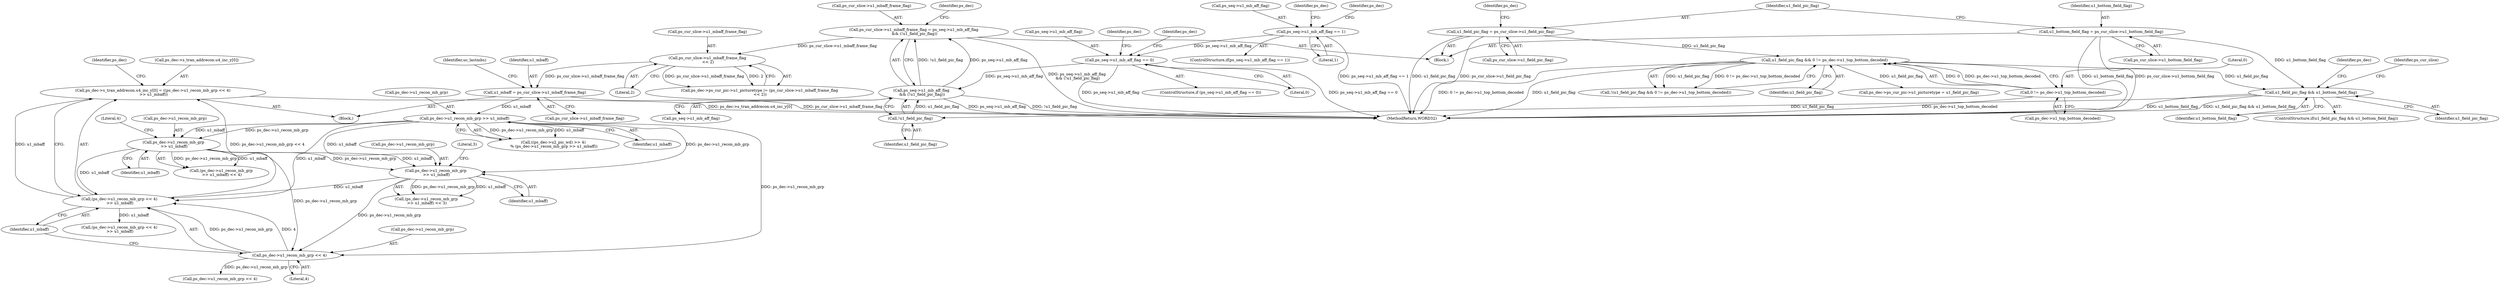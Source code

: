 digraph "0_Android_e629194c62a9a129ce378e08cb1059a8a53f1795_2@pointer" {
"1001762" [label="(Call,ps_dec->s_tran_addrecon.u4_inc_y[0] = ((ps_dec->u1_recon_mb_grp << 4)\n >> u1_mbaff))"];
"1001770" [label="(Call,(ps_dec->u1_recon_mb_grp << 4)\n >> u1_mbaff)"];
"1001771" [label="(Call,ps_dec->u1_recon_mb_grp << 4)"];
"1001659" [label="(Call,ps_dec->u1_recon_mb_grp >> u1_mbaff)"];
"1001645" [label="(Call,u1_mbaff = ps_cur_slice->u1_mbaff_frame_flag)"];
"1001322" [label="(Call,ps_cur_slice->u1_mbaff_frame_flag\n << 2)"];
"1001306" [label="(Call,ps_cur_slice->u1_mbaff_frame_flag = ps_seq->u1_mb_aff_flag\n && (!u1_field_pic_flag))"];
"1001310" [label="(Call,ps_seq->u1_mb_aff_flag\n && (!u1_field_pic_flag))"];
"1000309" [label="(Call,ps_seq->u1_mb_aff_flag == 0)"];
"1000281" [label="(Call,ps_seq->u1_mb_aff_flag == 1)"];
"1001314" [label="(Call,!u1_field_pic_flag)"];
"1001203" [label="(Call,u1_field_pic_flag && u1_bottom_field_flag)"];
"1000781" [label="(Call,u1_field_pic_flag && 0 != ps_dec->u1_top_bottom_decoded)"];
"1000178" [label="(Call,u1_field_pic_flag = ps_cur_slice->u1_field_pic_flag)"];
"1000783" [label="(Call,0 != ps_dec->u1_top_bottom_decoded)"];
"1000172" [label="(Call,u1_bottom_field_flag = ps_cur_slice->u1_bottom_field_flag)"];
"1001673" [label="(Call,ps_dec->u1_recon_mb_grp\n >> u1_mbaff)"];
"1001688" [label="(Call,ps_dec->u1_recon_mb_grp\n >> u1_mbaff)"];
"1000309" [label="(Call,ps_seq->u1_mb_aff_flag == 0)"];
"1001213" [label="(Identifier,ps_dec)"];
"1001659" [label="(Call,ps_dec->u1_recon_mb_grp >> u1_mbaff)"];
"1001307" [label="(Call,ps_cur_slice->u1_mbaff_frame_flag)"];
"1001316" [label="(Call,ps_dec->ps_cur_pic->u1_picturetype |= (ps_cur_slice->u1_mbaff_frame_flag\n << 2))"];
"1000784" [label="(Literal,0)"];
"1001689" [label="(Call,ps_dec->u1_recon_mb_grp)"];
"1001647" [label="(Call,ps_cur_slice->u1_mbaff_frame_flag)"];
"1000172" [label="(Call,u1_bottom_field_flag = ps_cur_slice->u1_bottom_field_flag)"];
"1001314" [label="(Call,!u1_field_pic_flag)"];
"1001319" [label="(Identifier,ps_dec)"];
"1000317" [label="(Identifier,ps_dec)"];
"1000322" [label="(Identifier,ps_dec)"];
"1000783" [label="(Call,0 != ps_dec->u1_top_bottom_decoded)"];
"1000285" [label="(Literal,1)"];
"1001673" [label="(Call,ps_dec->u1_recon_mb_grp\n >> u1_mbaff)"];
"1001687" [label="(Call,(ps_dec->u1_recon_mb_grp\n >> u1_mbaff) << 3)"];
"1002052" [label="(MethodReturn,WORD32)"];
"1001660" [label="(Call,ps_dec->u1_recon_mb_grp)"];
"1001677" [label="(Identifier,u1_mbaff)"];
"1000282" [label="(Call,ps_seq->u1_mb_aff_flag)"];
"1000780" [label="(Call,!(u1_field_pic_flag && 0 != ps_dec->u1_top_bottom_decoded))"];
"1001308" [label="(Identifier,ps_cur_slice)"];
"1001635" [label="(Block,)"];
"1000305" [label="(Identifier,ps_dec)"];
"1001776" [label="(Identifier,u1_mbaff)"];
"1000781" [label="(Call,u1_field_pic_flag && 0 != ps_dec->u1_top_bottom_decoded)"];
"1001786" [label="(Call,ps_dec->u1_recon_mb_grp << 4)"];
"1001202" [label="(ControlStructure,if(u1_field_pic_flag && u1_bottom_field_flag))"];
"1001785" [label="(Call,(ps_dec->u1_recon_mb_grp << 4)\n >> u1_mbaff)"];
"1001775" [label="(Literal,4)"];
"1001770" [label="(Call,(ps_dec->u1_recon_mb_grp << 4)\n >> u1_mbaff)"];
"1000180" [label="(Call,ps_cur_slice->u1_field_pic_flag)"];
"1001203" [label="(Call,u1_field_pic_flag && u1_bottom_field_flag)"];
"1001315" [label="(Identifier,u1_field_pic_flag)"];
"1001645" [label="(Call,u1_mbaff = ps_cur_slice->u1_mbaff_frame_flag)"];
"1001311" [label="(Call,ps_seq->u1_mb_aff_flag)"];
"1000281" [label="(Call,ps_seq->u1_mb_aff_flag == 1)"];
"1000138" [label="(Block,)"];
"1001771" [label="(Call,ps_dec->u1_recon_mb_grp << 4)"];
"1001672" [label="(Call,(ps_dec->u1_recon_mb_grp\n >> u1_mbaff) << 4)"];
"1001692" [label="(Identifier,u1_mbaff)"];
"1001326" [label="(Literal,2)"];
"1001688" [label="(Call,ps_dec->u1_recon_mb_grp\n >> u1_mbaff)"];
"1001652" [label="(Identifier,uc_lastmbs)"];
"1001322" [label="(Call,ps_cur_slice->u1_mbaff_frame_flag\n << 2)"];
"1000289" [label="(Identifier,ps_dec)"];
"1001323" [label="(Call,ps_cur_slice->u1_mbaff_frame_flag)"];
"1001204" [label="(Identifier,u1_field_pic_flag)"];
"1000782" [label="(Identifier,u1_field_pic_flag)"];
"1000308" [label="(ControlStructure,if (ps_seq->u1_mb_aff_flag == 0))"];
"1000178" [label="(Call,u1_field_pic_flag = ps_cur_slice->u1_field_pic_flag)"];
"1000174" [label="(Call,ps_cur_slice->u1_bottom_field_flag)"];
"1000188" [label="(Identifier,ps_dec)"];
"1001310" [label="(Call,ps_seq->u1_mb_aff_flag\n && (!u1_field_pic_flag))"];
"1001762" [label="(Call,ps_dec->s_tran_addrecon.u4_inc_y[0] = ((ps_dec->u1_recon_mb_grp << 4)\n >> u1_mbaff))"];
"1001781" [label="(Identifier,ps_dec)"];
"1001674" [label="(Call,ps_dec->u1_recon_mb_grp)"];
"1001772" [label="(Call,ps_dec->u1_recon_mb_grp)"];
"1000173" [label="(Identifier,u1_bottom_field_flag)"];
"1001763" [label="(Call,ps_dec->s_tran_addrecon.u4_inc_y[0])"];
"1001678" [label="(Literal,4)"];
"1000179" [label="(Identifier,u1_field_pic_flag)"];
"1000280" [label="(ControlStructure,if(ps_seq->u1_mb_aff_flag == 1))"];
"1001306" [label="(Call,ps_cur_slice->u1_mbaff_frame_flag = ps_seq->u1_mb_aff_flag\n && (!u1_field_pic_flag))"];
"1000310" [label="(Call,ps_seq->u1_mb_aff_flag)"];
"1001653" [label="(Call,((ps_dec->u2_pic_wd) >> 4)\n % (ps_dec->u1_recon_mb_grp >> u1_mbaff))"];
"1000313" [label="(Literal,0)"];
"1001205" [label="(Identifier,u1_bottom_field_flag)"];
"1001112" [label="(Call,ps_dec->ps_cur_pic->u1_picturetype = u1_field_pic_flag)"];
"1001663" [label="(Identifier,u1_mbaff)"];
"1001693" [label="(Literal,3)"];
"1000785" [label="(Call,ps_dec->u1_top_bottom_decoded)"];
"1001646" [label="(Identifier,u1_mbaff)"];
"1001762" -> "1001635"  [label="AST: "];
"1001762" -> "1001770"  [label="CFG: "];
"1001763" -> "1001762"  [label="AST: "];
"1001770" -> "1001762"  [label="AST: "];
"1001781" -> "1001762"  [label="CFG: "];
"1001762" -> "1002052"  [label="DDG: ps_dec->s_tran_addrecon.u4_inc_y[0]"];
"1001770" -> "1001762"  [label="DDG: ps_dec->u1_recon_mb_grp << 4"];
"1001770" -> "1001762"  [label="DDG: u1_mbaff"];
"1001770" -> "1001776"  [label="CFG: "];
"1001771" -> "1001770"  [label="AST: "];
"1001776" -> "1001770"  [label="AST: "];
"1001771" -> "1001770"  [label="DDG: ps_dec->u1_recon_mb_grp"];
"1001771" -> "1001770"  [label="DDG: 4"];
"1001673" -> "1001770"  [label="DDG: u1_mbaff"];
"1001659" -> "1001770"  [label="DDG: u1_mbaff"];
"1001688" -> "1001770"  [label="DDG: u1_mbaff"];
"1001770" -> "1001785"  [label="DDG: u1_mbaff"];
"1001771" -> "1001775"  [label="CFG: "];
"1001772" -> "1001771"  [label="AST: "];
"1001775" -> "1001771"  [label="AST: "];
"1001776" -> "1001771"  [label="CFG: "];
"1001659" -> "1001771"  [label="DDG: ps_dec->u1_recon_mb_grp"];
"1001673" -> "1001771"  [label="DDG: ps_dec->u1_recon_mb_grp"];
"1001688" -> "1001771"  [label="DDG: ps_dec->u1_recon_mb_grp"];
"1001771" -> "1001786"  [label="DDG: ps_dec->u1_recon_mb_grp"];
"1001659" -> "1001653"  [label="AST: "];
"1001659" -> "1001663"  [label="CFG: "];
"1001660" -> "1001659"  [label="AST: "];
"1001663" -> "1001659"  [label="AST: "];
"1001653" -> "1001659"  [label="CFG: "];
"1001659" -> "1001653"  [label="DDG: ps_dec->u1_recon_mb_grp"];
"1001659" -> "1001653"  [label="DDG: u1_mbaff"];
"1001645" -> "1001659"  [label="DDG: u1_mbaff"];
"1001659" -> "1001673"  [label="DDG: ps_dec->u1_recon_mb_grp"];
"1001659" -> "1001673"  [label="DDG: u1_mbaff"];
"1001659" -> "1001688"  [label="DDG: ps_dec->u1_recon_mb_grp"];
"1001659" -> "1001688"  [label="DDG: u1_mbaff"];
"1001645" -> "1001635"  [label="AST: "];
"1001645" -> "1001647"  [label="CFG: "];
"1001646" -> "1001645"  [label="AST: "];
"1001647" -> "1001645"  [label="AST: "];
"1001652" -> "1001645"  [label="CFG: "];
"1001645" -> "1002052"  [label="DDG: ps_cur_slice->u1_mbaff_frame_flag"];
"1001322" -> "1001645"  [label="DDG: ps_cur_slice->u1_mbaff_frame_flag"];
"1001322" -> "1001316"  [label="AST: "];
"1001322" -> "1001326"  [label="CFG: "];
"1001323" -> "1001322"  [label="AST: "];
"1001326" -> "1001322"  [label="AST: "];
"1001316" -> "1001322"  [label="CFG: "];
"1001322" -> "1001316"  [label="DDG: ps_cur_slice->u1_mbaff_frame_flag"];
"1001322" -> "1001316"  [label="DDG: 2"];
"1001306" -> "1001322"  [label="DDG: ps_cur_slice->u1_mbaff_frame_flag"];
"1001306" -> "1000138"  [label="AST: "];
"1001306" -> "1001310"  [label="CFG: "];
"1001307" -> "1001306"  [label="AST: "];
"1001310" -> "1001306"  [label="AST: "];
"1001319" -> "1001306"  [label="CFG: "];
"1001306" -> "1002052"  [label="DDG: ps_seq->u1_mb_aff_flag\n && (!u1_field_pic_flag)"];
"1001310" -> "1001306"  [label="DDG: ps_seq->u1_mb_aff_flag"];
"1001310" -> "1001306"  [label="DDG: !u1_field_pic_flag"];
"1001310" -> "1001311"  [label="CFG: "];
"1001310" -> "1001314"  [label="CFG: "];
"1001311" -> "1001310"  [label="AST: "];
"1001314" -> "1001310"  [label="AST: "];
"1001310" -> "1002052"  [label="DDG: ps_seq->u1_mb_aff_flag"];
"1001310" -> "1002052"  [label="DDG: !u1_field_pic_flag"];
"1000309" -> "1001310"  [label="DDG: ps_seq->u1_mb_aff_flag"];
"1001314" -> "1001310"  [label="DDG: u1_field_pic_flag"];
"1000309" -> "1000308"  [label="AST: "];
"1000309" -> "1000313"  [label="CFG: "];
"1000310" -> "1000309"  [label="AST: "];
"1000313" -> "1000309"  [label="AST: "];
"1000317" -> "1000309"  [label="CFG: "];
"1000322" -> "1000309"  [label="CFG: "];
"1000309" -> "1002052"  [label="DDG: ps_seq->u1_mb_aff_flag"];
"1000309" -> "1002052"  [label="DDG: ps_seq->u1_mb_aff_flag == 0"];
"1000281" -> "1000309"  [label="DDG: ps_seq->u1_mb_aff_flag"];
"1000281" -> "1000280"  [label="AST: "];
"1000281" -> "1000285"  [label="CFG: "];
"1000282" -> "1000281"  [label="AST: "];
"1000285" -> "1000281"  [label="AST: "];
"1000289" -> "1000281"  [label="CFG: "];
"1000305" -> "1000281"  [label="CFG: "];
"1000281" -> "1002052"  [label="DDG: ps_seq->u1_mb_aff_flag == 1"];
"1001314" -> "1001315"  [label="CFG: "];
"1001315" -> "1001314"  [label="AST: "];
"1001203" -> "1001314"  [label="DDG: u1_field_pic_flag"];
"1001203" -> "1001202"  [label="AST: "];
"1001203" -> "1001204"  [label="CFG: "];
"1001203" -> "1001205"  [label="CFG: "];
"1001204" -> "1001203"  [label="AST: "];
"1001205" -> "1001203"  [label="AST: "];
"1001213" -> "1001203"  [label="CFG: "];
"1001308" -> "1001203"  [label="CFG: "];
"1001203" -> "1002052"  [label="DDG: u1_bottom_field_flag"];
"1001203" -> "1002052"  [label="DDG: u1_field_pic_flag && u1_bottom_field_flag"];
"1000781" -> "1001203"  [label="DDG: u1_field_pic_flag"];
"1000172" -> "1001203"  [label="DDG: u1_bottom_field_flag"];
"1000781" -> "1000780"  [label="AST: "];
"1000781" -> "1000782"  [label="CFG: "];
"1000781" -> "1000783"  [label="CFG: "];
"1000782" -> "1000781"  [label="AST: "];
"1000783" -> "1000781"  [label="AST: "];
"1000780" -> "1000781"  [label="CFG: "];
"1000781" -> "1002052"  [label="DDG: 0 != ps_dec->u1_top_bottom_decoded"];
"1000781" -> "1002052"  [label="DDG: u1_field_pic_flag"];
"1000781" -> "1000780"  [label="DDG: u1_field_pic_flag"];
"1000781" -> "1000780"  [label="DDG: 0 != ps_dec->u1_top_bottom_decoded"];
"1000178" -> "1000781"  [label="DDG: u1_field_pic_flag"];
"1000783" -> "1000781"  [label="DDG: 0"];
"1000783" -> "1000781"  [label="DDG: ps_dec->u1_top_bottom_decoded"];
"1000781" -> "1001112"  [label="DDG: u1_field_pic_flag"];
"1000178" -> "1000138"  [label="AST: "];
"1000178" -> "1000180"  [label="CFG: "];
"1000179" -> "1000178"  [label="AST: "];
"1000180" -> "1000178"  [label="AST: "];
"1000188" -> "1000178"  [label="CFG: "];
"1000178" -> "1002052"  [label="DDG: u1_field_pic_flag"];
"1000178" -> "1002052"  [label="DDG: ps_cur_slice->u1_field_pic_flag"];
"1000783" -> "1000785"  [label="CFG: "];
"1000784" -> "1000783"  [label="AST: "];
"1000785" -> "1000783"  [label="AST: "];
"1000783" -> "1002052"  [label="DDG: ps_dec->u1_top_bottom_decoded"];
"1000172" -> "1000138"  [label="AST: "];
"1000172" -> "1000174"  [label="CFG: "];
"1000173" -> "1000172"  [label="AST: "];
"1000174" -> "1000172"  [label="AST: "];
"1000179" -> "1000172"  [label="CFG: "];
"1000172" -> "1002052"  [label="DDG: u1_bottom_field_flag"];
"1000172" -> "1002052"  [label="DDG: ps_cur_slice->u1_bottom_field_flag"];
"1001673" -> "1001672"  [label="AST: "];
"1001673" -> "1001677"  [label="CFG: "];
"1001674" -> "1001673"  [label="AST: "];
"1001677" -> "1001673"  [label="AST: "];
"1001678" -> "1001673"  [label="CFG: "];
"1001673" -> "1001672"  [label="DDG: ps_dec->u1_recon_mb_grp"];
"1001673" -> "1001672"  [label="DDG: u1_mbaff"];
"1001673" -> "1001688"  [label="DDG: ps_dec->u1_recon_mb_grp"];
"1001673" -> "1001688"  [label="DDG: u1_mbaff"];
"1001688" -> "1001687"  [label="AST: "];
"1001688" -> "1001692"  [label="CFG: "];
"1001689" -> "1001688"  [label="AST: "];
"1001692" -> "1001688"  [label="AST: "];
"1001693" -> "1001688"  [label="CFG: "];
"1001688" -> "1001687"  [label="DDG: ps_dec->u1_recon_mb_grp"];
"1001688" -> "1001687"  [label="DDG: u1_mbaff"];
}
